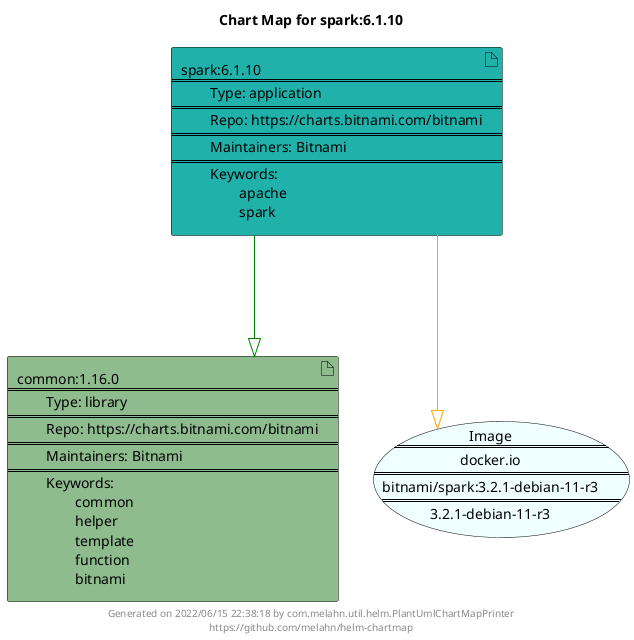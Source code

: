 @startuml
skinparam linetype ortho
skinparam backgroundColor white
skinparam usecaseBorderColor black
skinparam usecaseArrowColor LightSlateGray
skinparam artifactBorderColor black
skinparam artifactArrowColor LightSlateGray

title Chart Map for spark:6.1.10

'There are 2 referenced Helm Charts
artifact "common:1.16.0\n====\n\tType: library\n====\n\tRepo: https://charts.bitnami.com/bitnami\n====\n\tMaintainers: Bitnami\n====\n\tKeywords: \n\t\tcommon\n\t\thelper\n\t\ttemplate\n\t\tfunction\n\t\tbitnami" as common_1_16_0 #DarkSeaGreen
artifact "spark:6.1.10\n====\n\tType: application\n====\n\tRepo: https://charts.bitnami.com/bitnami\n====\n\tMaintainers: Bitnami\n====\n\tKeywords: \n\t\tapache\n\t\tspark" as spark_6_1_10 #LightSeaGreen

'There is one referenced Docker Image
usecase "Image\n====\ndocker.io\n====\nbitnami/spark:3.2.1-debian-11-r3\n====\n3.2.1-debian-11-r3" as docker_io_bitnami_spark_3_2_1_debian_11_r3 #Azure

'Chart Dependencies
spark_6_1_10--[#green]-|>common_1_16_0
spark_6_1_10--[#orange]-|>docker_io_bitnami_spark_3_2_1_debian_11_r3

center footer Generated on 2022/06/15 22:38:18 by com.melahn.util.helm.PlantUmlChartMapPrinter\nhttps://github.com/melahn/helm-chartmap
@enduml
